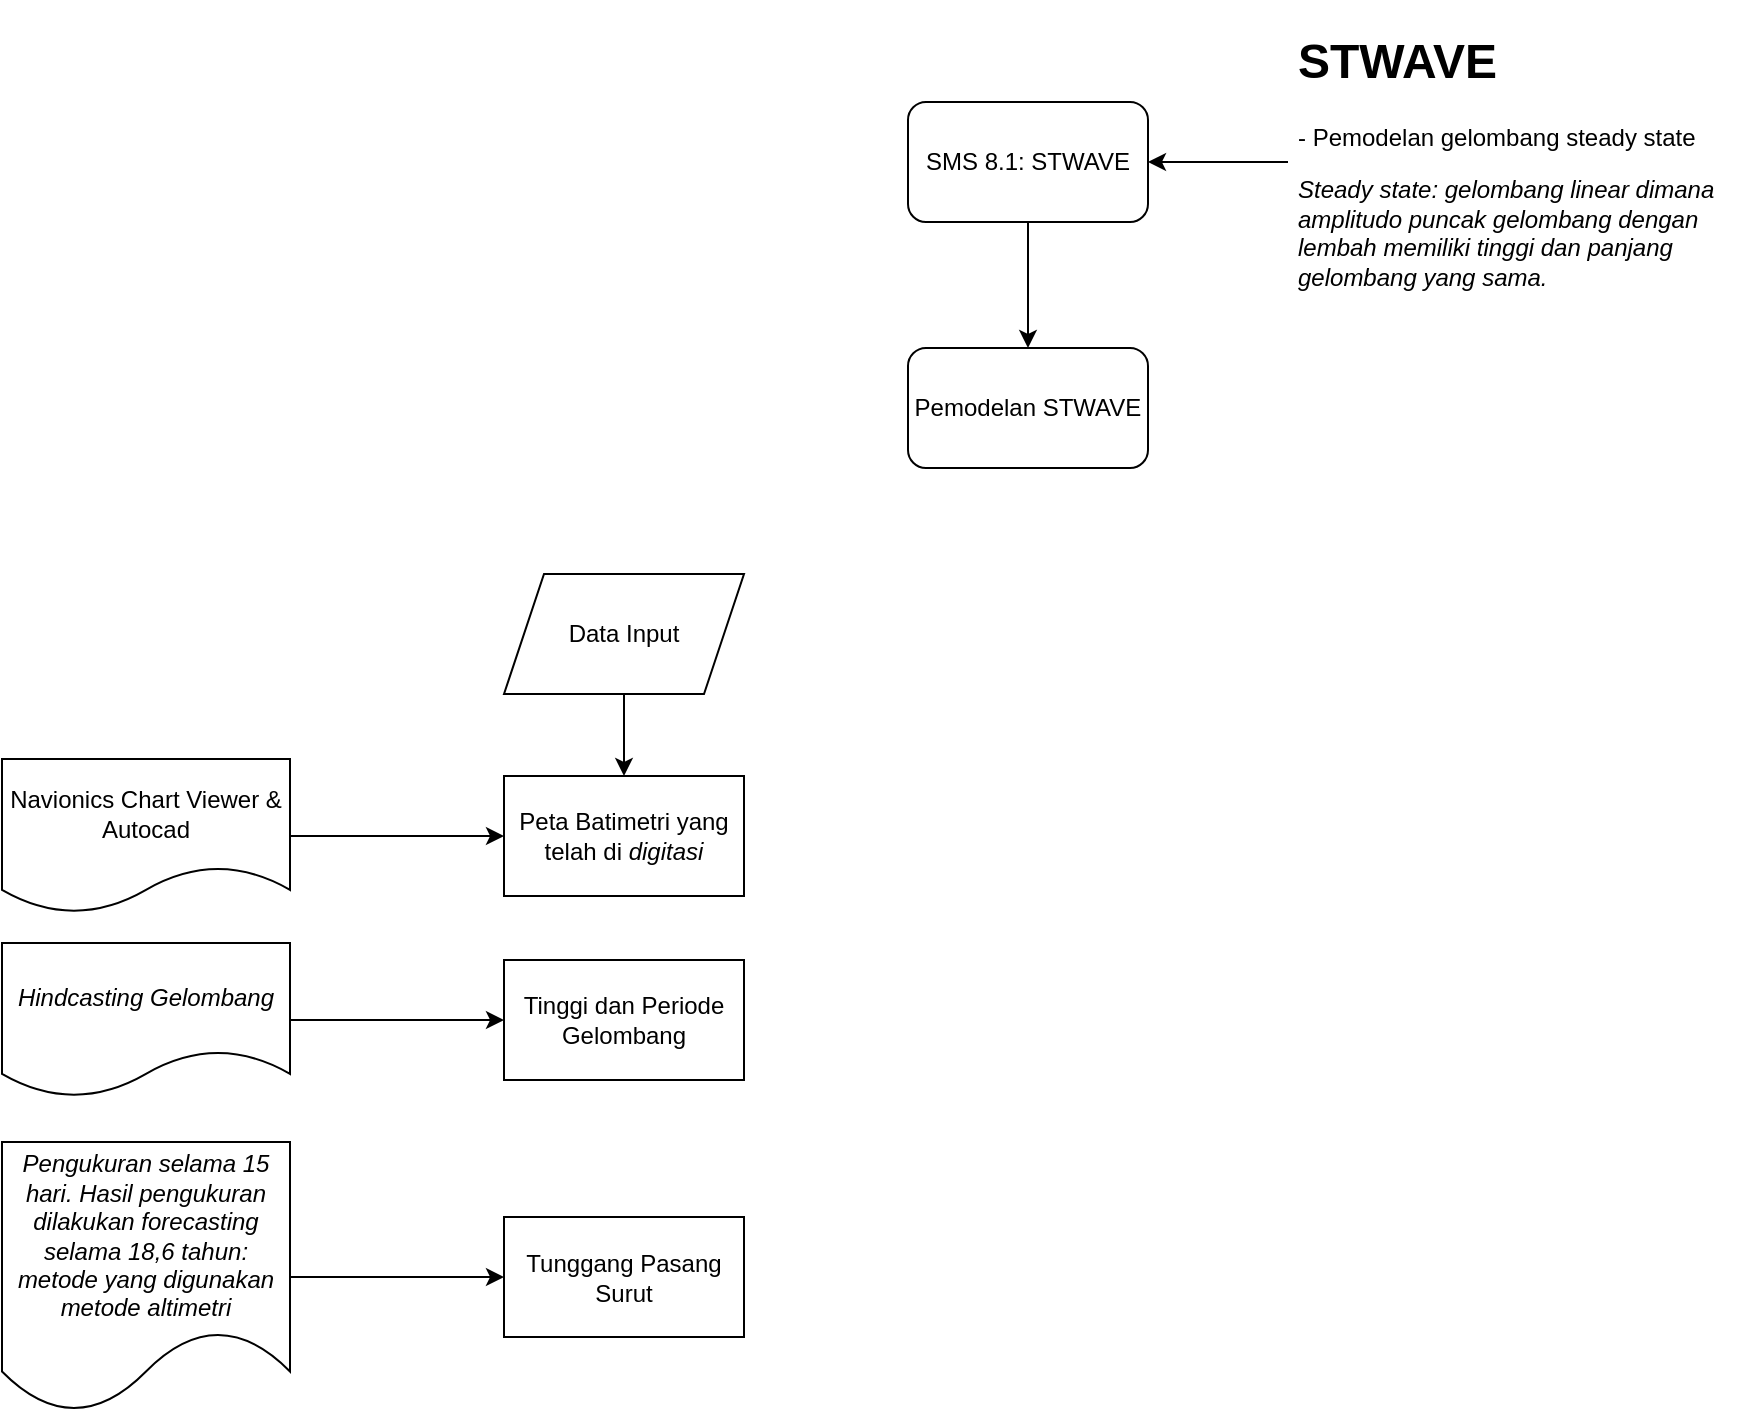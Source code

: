 <mxfile version="20.5.3" type="github">
  <diagram id="6X761wUMOgHPF1Ai5kYA" name="Halaman-1">
    <mxGraphModel dx="1422" dy="794" grid="0" gridSize="10" guides="1" tooltips="1" connect="1" arrows="1" fold="1" page="1" pageScale="1" pageWidth="4681" pageHeight="3300" math="0" shadow="0">
      <root>
        <mxCell id="0" />
        <mxCell id="1" parent="0" />
        <mxCell id="fwMle3afaJR6kdwzlkPQ-7" style="edgeStyle=orthogonalEdgeStyle;rounded=0;orthogonalLoop=1;jettySize=auto;html=1;" edge="1" parent="1" source="fwMle3afaJR6kdwzlkPQ-1" target="fwMle3afaJR6kdwzlkPQ-5">
          <mxGeometry relative="1" as="geometry" />
        </mxCell>
        <mxCell id="fwMle3afaJR6kdwzlkPQ-1" value="SMS 8.1: STWAVE" style="rounded=1;whiteSpace=wrap;html=1;" vertex="1" parent="1">
          <mxGeometry x="662" y="378" width="120" height="60" as="geometry" />
        </mxCell>
        <mxCell id="fwMle3afaJR6kdwzlkPQ-4" style="edgeStyle=orthogonalEdgeStyle;rounded=0;orthogonalLoop=1;jettySize=auto;html=1;" edge="1" parent="1" source="fwMle3afaJR6kdwzlkPQ-3" target="fwMle3afaJR6kdwzlkPQ-1">
          <mxGeometry relative="1" as="geometry" />
        </mxCell>
        <mxCell id="fwMle3afaJR6kdwzlkPQ-3" value="&lt;h1&gt;STWAVE&lt;/h1&gt;&lt;p&gt;- Pemodelan gelombang steady state&lt;/p&gt;&lt;p&gt;&lt;i&gt;Steady state: gelombang linear dimana amplitudo puncak gelombang dengan lembah memiliki tinggi dan panjang gelombang yang sama.&lt;/i&gt;&lt;/p&gt;" style="text;html=1;strokeColor=none;fillColor=none;spacing=5;spacingTop=-20;whiteSpace=wrap;overflow=hidden;rounded=0;" vertex="1" parent="1">
          <mxGeometry x="852" y="337.5" width="232" height="141" as="geometry" />
        </mxCell>
        <mxCell id="fwMle3afaJR6kdwzlkPQ-5" value="Pemodelan STWAVE" style="rounded=1;whiteSpace=wrap;html=1;" vertex="1" parent="1">
          <mxGeometry x="662" y="501" width="120" height="60" as="geometry" />
        </mxCell>
        <mxCell id="fwMle3afaJR6kdwzlkPQ-12" style="edgeStyle=orthogonalEdgeStyle;rounded=0;orthogonalLoop=1;jettySize=auto;html=1;exitX=0.5;exitY=1;exitDx=0;exitDy=0;" edge="1" parent="1" source="fwMle3afaJR6kdwzlkPQ-6" target="fwMle3afaJR6kdwzlkPQ-9">
          <mxGeometry relative="1" as="geometry" />
        </mxCell>
        <mxCell id="fwMle3afaJR6kdwzlkPQ-6" value="Data Input" style="shape=parallelogram;perimeter=parallelogramPerimeter;whiteSpace=wrap;html=1;fixedSize=1;" vertex="1" parent="1">
          <mxGeometry x="460" y="614" width="120" height="60" as="geometry" />
        </mxCell>
        <mxCell id="fwMle3afaJR6kdwzlkPQ-9" value="Peta Batimetri yang telah di &lt;i&gt;digitasi&lt;/i&gt;" style="rounded=0;whiteSpace=wrap;html=1;" vertex="1" parent="1">
          <mxGeometry x="460" y="715" width="120" height="60" as="geometry" />
        </mxCell>
        <mxCell id="fwMle3afaJR6kdwzlkPQ-11" style="edgeStyle=orthogonalEdgeStyle;rounded=0;orthogonalLoop=1;jettySize=auto;html=1;" edge="1" parent="1" source="fwMle3afaJR6kdwzlkPQ-10" target="fwMle3afaJR6kdwzlkPQ-9">
          <mxGeometry relative="1" as="geometry" />
        </mxCell>
        <mxCell id="fwMle3afaJR6kdwzlkPQ-10" value="Navionics Chart Viewer &amp;amp; Autocad" style="shape=document;whiteSpace=wrap;html=1;boundedLbl=1;" vertex="1" parent="1">
          <mxGeometry x="209" y="706.5" width="144" height="77" as="geometry" />
        </mxCell>
        <mxCell id="fwMle3afaJR6kdwzlkPQ-13" value="Tinggi dan Periode Gelombang" style="rounded=0;whiteSpace=wrap;html=1;" vertex="1" parent="1">
          <mxGeometry x="460" y="807" width="120" height="60" as="geometry" />
        </mxCell>
        <mxCell id="fwMle3afaJR6kdwzlkPQ-15" style="edgeStyle=orthogonalEdgeStyle;rounded=0;orthogonalLoop=1;jettySize=auto;html=1;" edge="1" parent="1" source="fwMle3afaJR6kdwzlkPQ-14" target="fwMle3afaJR6kdwzlkPQ-13">
          <mxGeometry relative="1" as="geometry" />
        </mxCell>
        <mxCell id="fwMle3afaJR6kdwzlkPQ-14" value="&lt;i&gt;Hindcasting Gelombang&lt;/i&gt;" style="shape=document;whiteSpace=wrap;html=1;boundedLbl=1;" vertex="1" parent="1">
          <mxGeometry x="209" y="798.5" width="144" height="77" as="geometry" />
        </mxCell>
        <mxCell id="fwMle3afaJR6kdwzlkPQ-16" value="Tunggang Pasang Surut" style="rounded=0;whiteSpace=wrap;html=1;" vertex="1" parent="1">
          <mxGeometry x="460" y="935.5" width="120" height="60" as="geometry" />
        </mxCell>
        <mxCell id="fwMle3afaJR6kdwzlkPQ-18" style="edgeStyle=orthogonalEdgeStyle;rounded=0;orthogonalLoop=1;jettySize=auto;html=1;exitX=1;exitY=0.5;exitDx=0;exitDy=0;" edge="1" parent="1" source="fwMle3afaJR6kdwzlkPQ-17" target="fwMle3afaJR6kdwzlkPQ-16">
          <mxGeometry relative="1" as="geometry" />
        </mxCell>
        <mxCell id="fwMle3afaJR6kdwzlkPQ-17" value="&lt;i&gt;Pengukuran selama 15 hari. Hasil pengukuran dilakukan forecasting selama 18,6 tahun: metode yang digunakan metode altimetri&lt;/i&gt;" style="shape=document;whiteSpace=wrap;html=1;boundedLbl=1;" vertex="1" parent="1">
          <mxGeometry x="209" y="898" width="144" height="135" as="geometry" />
        </mxCell>
      </root>
    </mxGraphModel>
  </diagram>
</mxfile>
